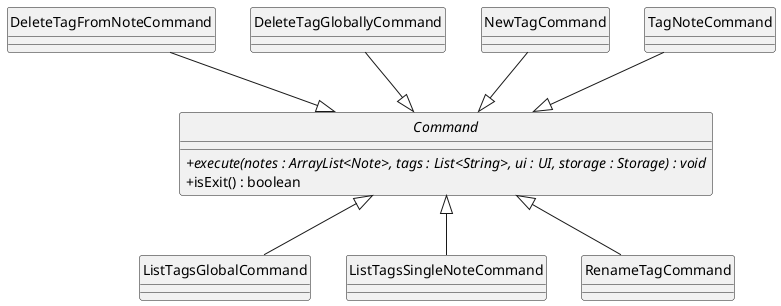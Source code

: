 @startuml TagCommands
skinparam classAttributeIconSize 0
hide circle
abstract class Command {
    + {abstract} execute(notes : ArrayList<Note>, tags : List<String>, ui : UI, storage : Storage) : void
    + isExit() : boolean
}

class DeleteTagFromNoteCommand
class DeleteTagGloballyCommand
class ListTagsGlobalCommand
class ListTagsSingleNoteCommand
class NewTagCommand
class RenameTagCommand
class TagNoteCommand

DeleteTagFromNoteCommand -down-|> Command
DeleteTagGloballyCommand -down-|> Command
ListTagsSingleNoteCommand -up-|> Command
NewTagCommand -down-|> Command
RenameTagCommand -up-|> Command
TagNoteCommand -down-|> Command
ListTagsGlobalCommand -up-|> Command
@enduml